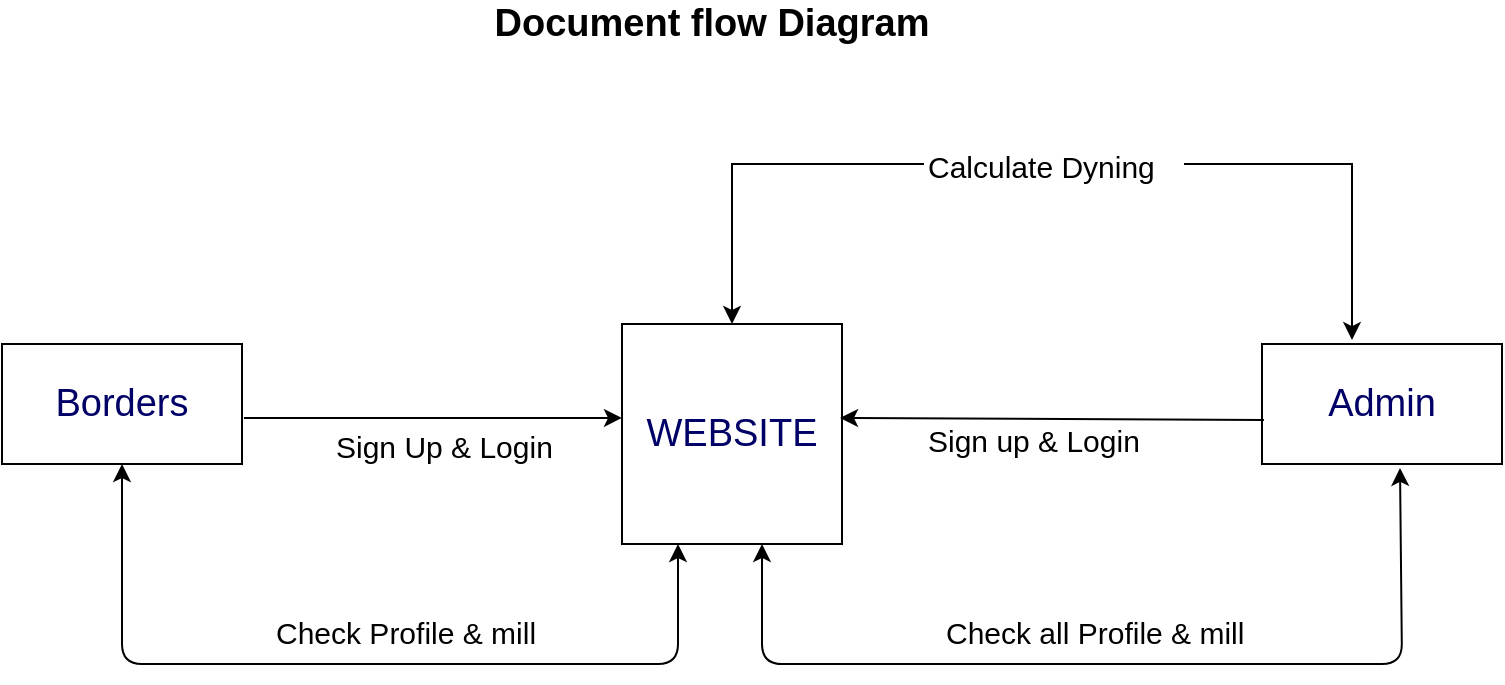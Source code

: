 <mxfile version="12.1.3" type="device" pages="1"><diagram id="xOUyjbfsVqCgbN5lsxYr" name="Page-1"><mxGraphModel dx="854" dy="436" grid="1" gridSize="10" guides="1" tooltips="1" connect="1" arrows="1" fold="1" page="1" pageScale="1" pageWidth="850" pageHeight="1100" math="0" shadow="0"><root><mxCell id="0"/><mxCell id="1" parent="0"/><mxCell id="1xpZ0WLVC0BNNGelhBBI-6" value="&lt;font style=&quot;font-size: 19px&quot; color=&quot;#000066&quot;&gt;Borders&lt;/font&gt;" style="rounded=0;whiteSpace=wrap;html=1;" parent="1" vertex="1"><mxGeometry x="70" y="240" width="120" height="60" as="geometry"/></mxCell><mxCell id="1xpZ0WLVC0BNNGelhBBI-7" value="&lt;font style=&quot;font-size: 19px&quot; color=&quot;#000066&quot;&gt;WEBSITE&lt;/font&gt;" style="whiteSpace=wrap;html=1;aspect=fixed;" parent="1" vertex="1"><mxGeometry x="380" y="230" width="110" height="110" as="geometry"/></mxCell><mxCell id="1xpZ0WLVC0BNNGelhBBI-8" value="&lt;font color=&quot;#000066&quot; style=&quot;font-size: 19px&quot;&gt;Admin&lt;/font&gt;" style="rounded=0;whiteSpace=wrap;html=1;" parent="1" vertex="1"><mxGeometry x="700" y="240" width="120" height="60" as="geometry"/></mxCell><mxCell id="1xpZ0WLVC0BNNGelhBBI-11" value="" style="endArrow=classic;html=1;entryX=0;entryY=0.427;entryDx=0;entryDy=0;entryPerimeter=0;exitX=1.008;exitY=0.617;exitDx=0;exitDy=0;exitPerimeter=0;" parent="1" source="1xpZ0WLVC0BNNGelhBBI-6" target="1xpZ0WLVC0BNNGelhBBI-7" edge="1"><mxGeometry width="50" height="50" relative="1" as="geometry"><mxPoint x="200" y="310" as="sourcePoint"/><mxPoint x="250" y="260" as="targetPoint"/></mxGeometry></mxCell><mxCell id="1xpZ0WLVC0BNNGelhBBI-13" value="&lt;font style=&quot;font-size: 15px&quot;&gt;Sign Up &amp;amp; Login&lt;/font&gt;" style="text;html=1;resizable=0;points=[];autosize=1;align=left;verticalAlign=top;spacingTop=-4;" parent="1" vertex="1"><mxGeometry x="235" y="280" width="120" height="20" as="geometry"/></mxCell><mxCell id="1xpZ0WLVC0BNNGelhBBI-14" value="&lt;font style=&quot;font-size: 15px&quot;&gt;Sign up &amp;amp; Login&lt;/font&gt;" style="text;html=1;resizable=0;points=[];autosize=1;align=left;verticalAlign=top;spacingTop=-4;" parent="1" vertex="1"><mxGeometry x="531" y="277" width="120" height="20" as="geometry"/></mxCell><mxCell id="1xpZ0WLVC0BNNGelhBBI-16" value="" style="endArrow=classic;html=1;exitX=0.008;exitY=0.633;exitDx=0;exitDy=0;exitPerimeter=0;entryX=0.991;entryY=0.427;entryDx=0;entryDy=0;entryPerimeter=0;" parent="1" source="1xpZ0WLVC0BNNGelhBBI-8" target="1xpZ0WLVC0BNNGelhBBI-7" edge="1"><mxGeometry width="50" height="50" relative="1" as="geometry"><mxPoint x="70" y="410" as="sourcePoint"/><mxPoint x="120" y="360" as="targetPoint"/></mxGeometry></mxCell><mxCell id="1xpZ0WLVC0BNNGelhBBI-17" value="" style="endArrow=classic;startArrow=classic;html=1;exitX=0.5;exitY=1;exitDx=0;exitDy=0;" parent="1" source="1xpZ0WLVC0BNNGelhBBI-6" edge="1"><mxGeometry width="50" height="50" relative="1" as="geometry"><mxPoint x="70" y="410" as="sourcePoint"/><mxPoint x="408" y="340" as="targetPoint"/><Array as="points"><mxPoint x="130" y="400"/><mxPoint x="408" y="400"/></Array></mxGeometry></mxCell><mxCell id="1xpZ0WLVC0BNNGelhBBI-18" value="&lt;font style=&quot;font-size: 15px&quot;&gt;Check Profile &amp;amp; mill&lt;/font&gt;" style="text;html=1;resizable=0;points=[];autosize=1;align=left;verticalAlign=top;spacingTop=-4;" parent="1" vertex="1"><mxGeometry x="205" y="373" width="150" height="20" as="geometry"/></mxCell><mxCell id="1xpZ0WLVC0BNNGelhBBI-21" value="&lt;span style=&quot;font-size: 15px&quot;&gt;Check all Profile &amp;amp; mill&lt;/span&gt;" style="text;html=1;resizable=0;points=[];autosize=1;align=left;verticalAlign=top;spacingTop=-4;" parent="1" vertex="1"><mxGeometry x="540" y="373" width="160" height="20" as="geometry"/></mxCell><mxCell id="1xpZ0WLVC0BNNGelhBBI-22" value="" style="endArrow=classic;startArrow=classic;html=1;exitX=0.5;exitY=1;exitDx=0;exitDy=0;entryX=0.575;entryY=1.033;entryDx=0;entryDy=0;entryPerimeter=0;" parent="1" target="1xpZ0WLVC0BNNGelhBBI-8" edge="1"><mxGeometry width="50" height="50" relative="1" as="geometry"><mxPoint x="450" y="340" as="sourcePoint"/><mxPoint x="727.5" y="380" as="targetPoint"/><Array as="points"><mxPoint x="450" y="400"/><mxPoint x="600" y="400"/><mxPoint x="770" y="400"/></Array></mxGeometry></mxCell><mxCell id="w3Xn0b74H75Fs8D7hZLX-4" style="edgeStyle=orthogonalEdgeStyle;rounded=0;orthogonalLoop=1;jettySize=auto;html=1;" edge="1" parent="1" source="1xpZ0WLVC0BNNGelhBBI-25" target="1xpZ0WLVC0BNNGelhBBI-7"><mxGeometry relative="1" as="geometry"/></mxCell><mxCell id="w3Xn0b74H75Fs8D7hZLX-7" style="edgeStyle=orthogonalEdgeStyle;rounded=0;orthogonalLoop=1;jettySize=auto;html=1;entryX=0.375;entryY=-0.033;entryDx=0;entryDy=0;entryPerimeter=0;" edge="1" parent="1" source="1xpZ0WLVC0BNNGelhBBI-25" target="1xpZ0WLVC0BNNGelhBBI-8"><mxGeometry relative="1" as="geometry"/></mxCell><mxCell id="1xpZ0WLVC0BNNGelhBBI-25" value="&lt;font style=&quot;font-size: 15px&quot;&gt;Calculate Dyning&lt;/font&gt;" style="text;html=1;resizable=0;points=[];autosize=1;align=left;verticalAlign=top;spacingTop=-4;" parent="1" vertex="1"><mxGeometry x="531" y="140" width="130" height="20" as="geometry"/></mxCell><mxCell id="w3Xn0b74H75Fs8D7hZLX-8" value="&lt;font style=&quot;font-size: 19px&quot;&gt;&lt;b&gt;Document flow Diagram&lt;/b&gt;&lt;/font&gt;" style="text;html=1;strokeColor=none;fillColor=none;align=center;verticalAlign=middle;whiteSpace=wrap;rounded=0;" vertex="1" parent="1"><mxGeometry x="280" y="70" width="290" height="20" as="geometry"/></mxCell></root></mxGraphModel></diagram></mxfile>